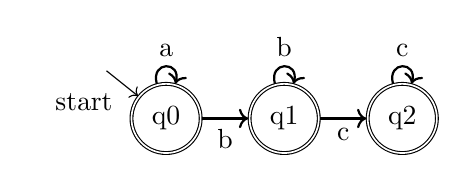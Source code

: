 \usetikzlibrary{automata,positioning,topaths}
\tikzstyle{state-style}=[state,on grid]
\begin{tikzpicture}

\node[state-style,accepting] (q0) {q0};
\node[state-style,accepting] (q1) [right=1.5 of q0] {q1};
\node[state-style,accepting] (q2) [right=1.5 of q1] {q2};


\path[->,thick] 

				(q0) edge[below,loop above,distance= 2ex] node {a} (q0)
				(q0) edge[below] node {b} (q1)
				(q1) edge[below,loop above,distance= 2ex] node {b} (q1)
				(q1) edge[below] node {c} (q2)
				(q2) edge[below,loop above,distance= 2ex] node {c} (q2);
\draw[<-] (q0) -- node[below left] {start} (-5ex,4ex);
\end{tikzpicture}